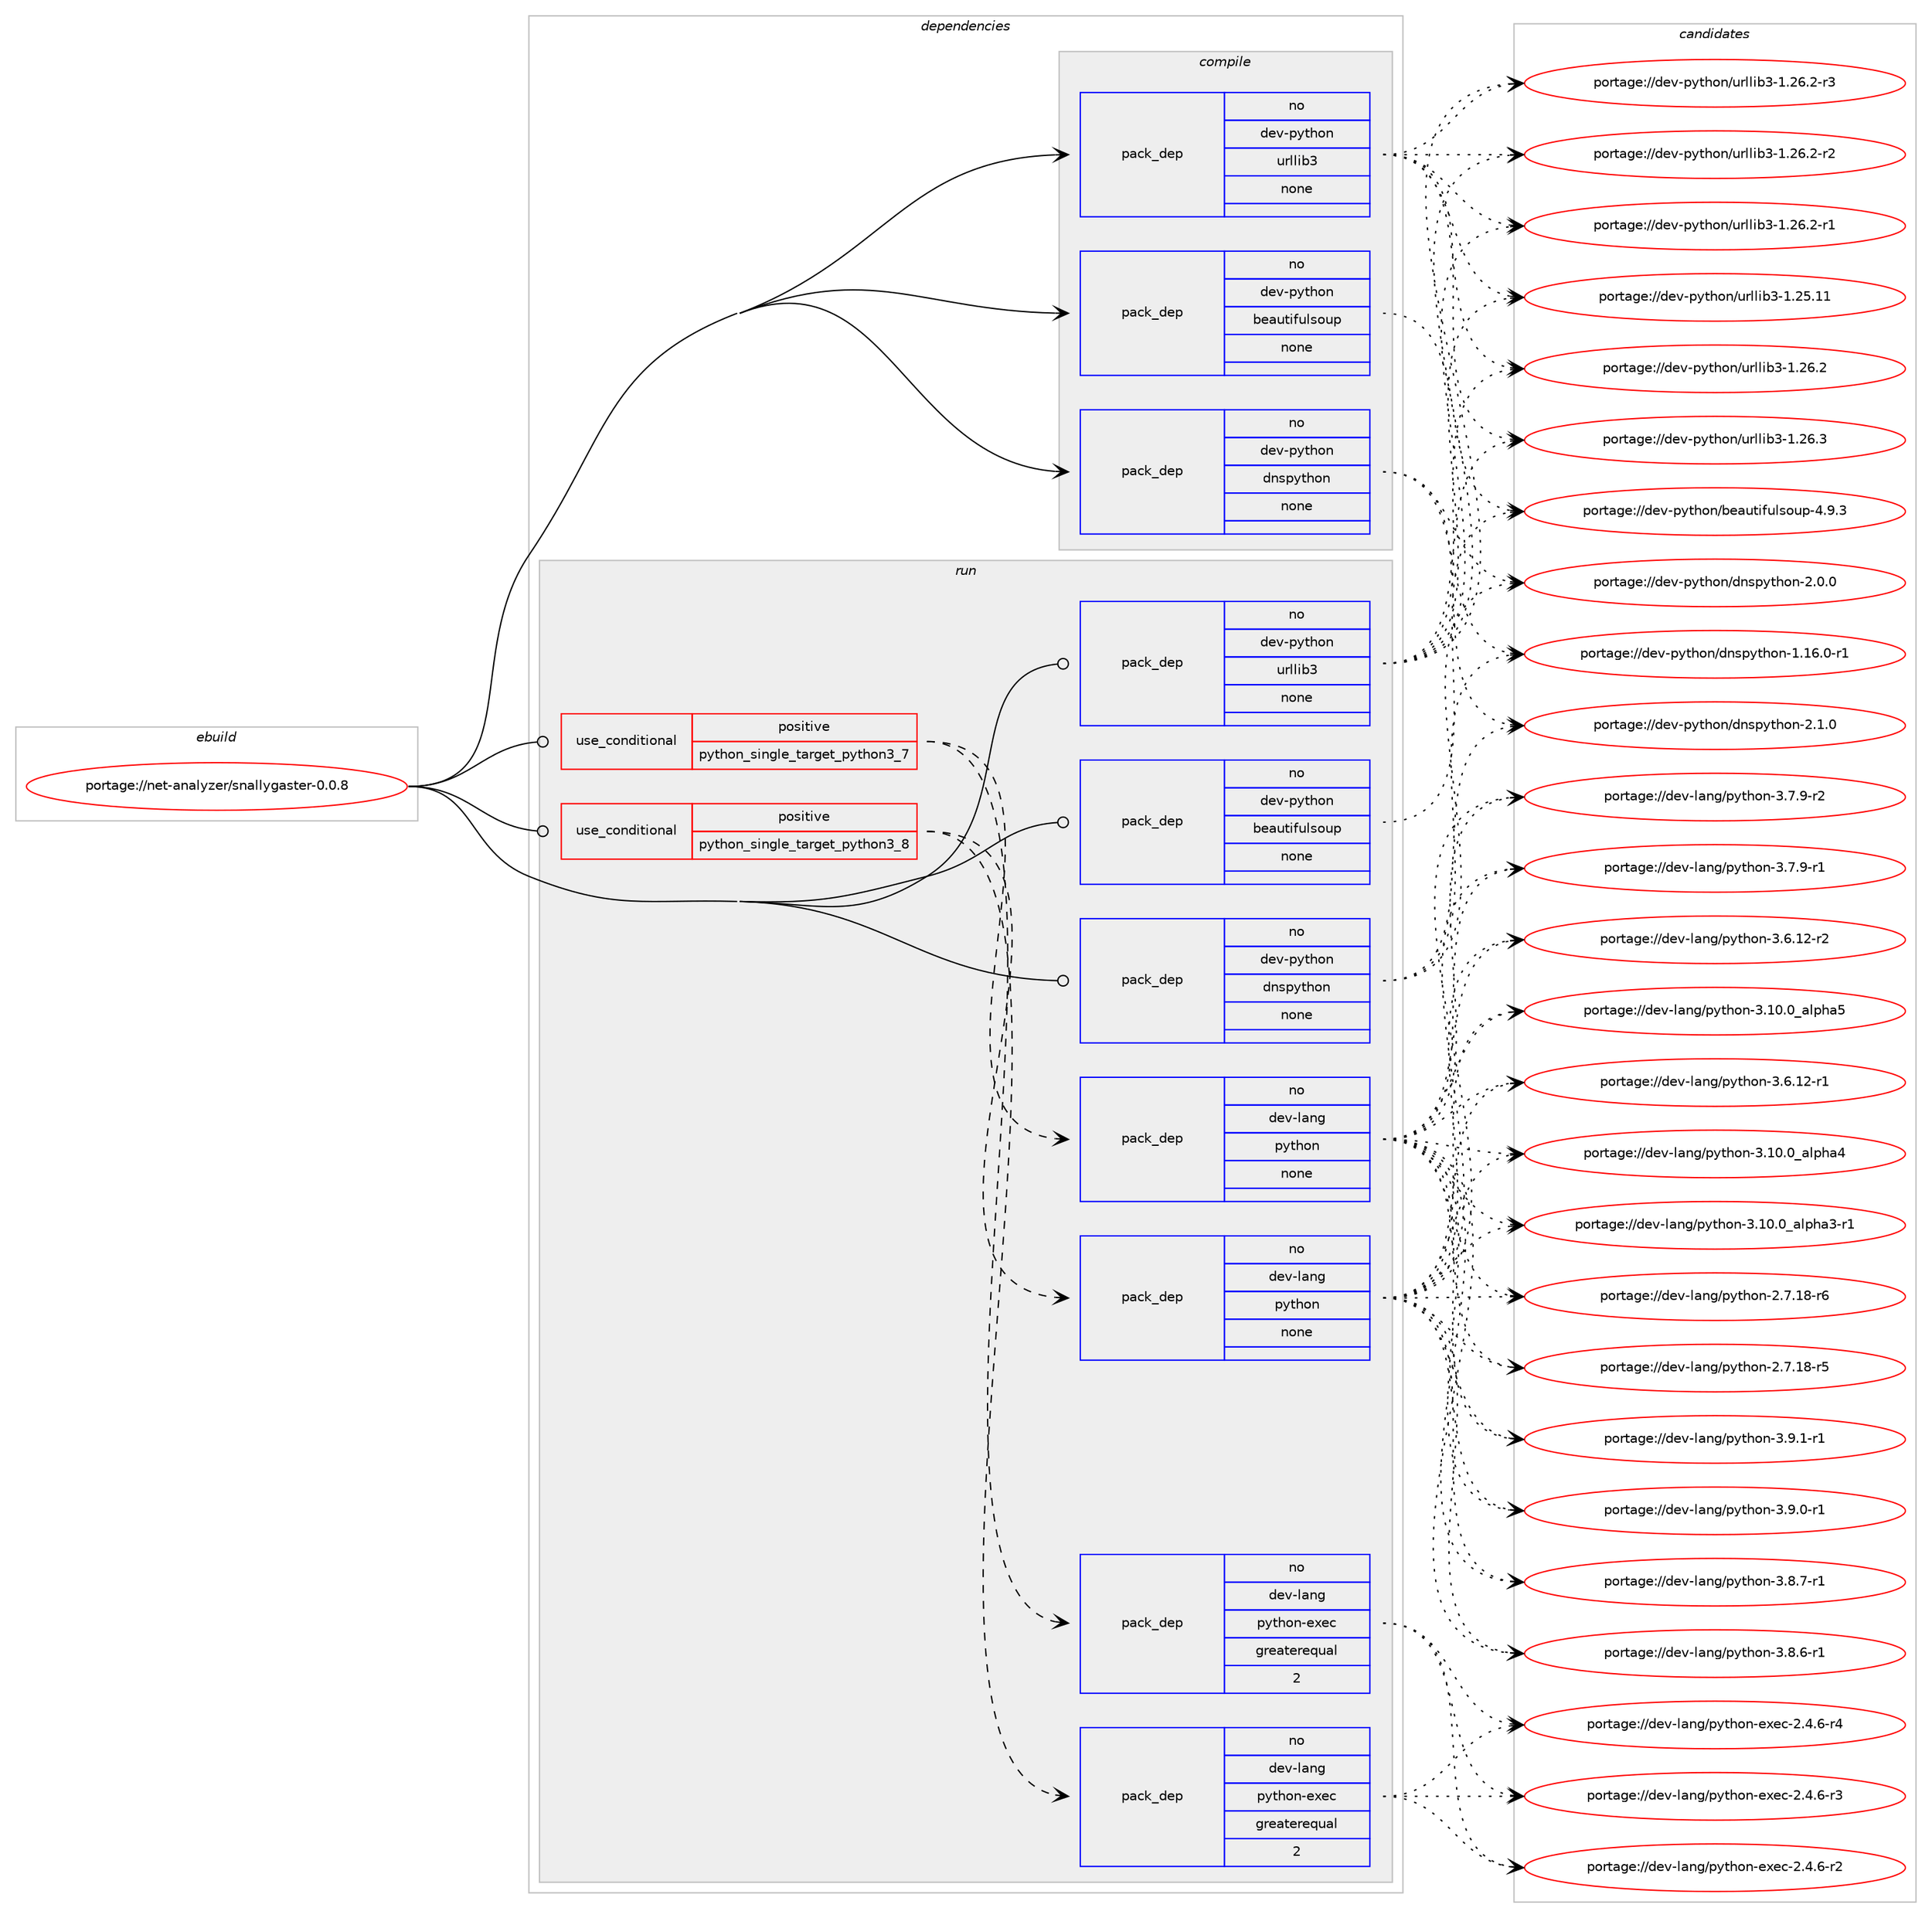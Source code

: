 digraph prolog {

# *************
# Graph options
# *************

newrank=true;
concentrate=true;
compound=true;
graph [rankdir=LR,fontname=Helvetica,fontsize=10,ranksep=1.5];#, ranksep=2.5, nodesep=0.2];
edge  [arrowhead=vee];
node  [fontname=Helvetica,fontsize=10];

# **********
# The ebuild
# **********

subgraph cluster_leftcol {
color=gray;
rank=same;
label=<<i>ebuild</i>>;
id [label="portage://net-analyzer/snallygaster-0.0.8", color=red, width=4, href="../net-analyzer/snallygaster-0.0.8.svg"];
}

# ****************
# The dependencies
# ****************

subgraph cluster_midcol {
color=gray;
label=<<i>dependencies</i>>;
subgraph cluster_compile {
fillcolor="#eeeeee";
style=filled;
label=<<i>compile</i>>;
subgraph pack21500 {
dependency31484 [label=<<TABLE BORDER="0" CELLBORDER="1" CELLSPACING="0" CELLPADDING="4" WIDTH="220"><TR><TD ROWSPAN="6" CELLPADDING="30">pack_dep</TD></TR><TR><TD WIDTH="110">no</TD></TR><TR><TD>dev-python</TD></TR><TR><TD>beautifulsoup</TD></TR><TR><TD>none</TD></TR><TR><TD></TD></TR></TABLE>>, shape=none, color=blue];
}
id:e -> dependency31484:w [weight=20,style="solid",arrowhead="vee"];
subgraph pack21501 {
dependency31485 [label=<<TABLE BORDER="0" CELLBORDER="1" CELLSPACING="0" CELLPADDING="4" WIDTH="220"><TR><TD ROWSPAN="6" CELLPADDING="30">pack_dep</TD></TR><TR><TD WIDTH="110">no</TD></TR><TR><TD>dev-python</TD></TR><TR><TD>dnspython</TD></TR><TR><TD>none</TD></TR><TR><TD></TD></TR></TABLE>>, shape=none, color=blue];
}
id:e -> dependency31485:w [weight=20,style="solid",arrowhead="vee"];
subgraph pack21502 {
dependency31486 [label=<<TABLE BORDER="0" CELLBORDER="1" CELLSPACING="0" CELLPADDING="4" WIDTH="220"><TR><TD ROWSPAN="6" CELLPADDING="30">pack_dep</TD></TR><TR><TD WIDTH="110">no</TD></TR><TR><TD>dev-python</TD></TR><TR><TD>urllib3</TD></TR><TR><TD>none</TD></TR><TR><TD></TD></TR></TABLE>>, shape=none, color=blue];
}
id:e -> dependency31486:w [weight=20,style="solid",arrowhead="vee"];
}
subgraph cluster_compileandrun {
fillcolor="#eeeeee";
style=filled;
label=<<i>compile and run</i>>;
}
subgraph cluster_run {
fillcolor="#eeeeee";
style=filled;
label=<<i>run</i>>;
subgraph cond9713 {
dependency31487 [label=<<TABLE BORDER="0" CELLBORDER="1" CELLSPACING="0" CELLPADDING="4"><TR><TD ROWSPAN="3" CELLPADDING="10">use_conditional</TD></TR><TR><TD>positive</TD></TR><TR><TD>python_single_target_python3_7</TD></TR></TABLE>>, shape=none, color=red];
subgraph pack21503 {
dependency31488 [label=<<TABLE BORDER="0" CELLBORDER="1" CELLSPACING="0" CELLPADDING="4" WIDTH="220"><TR><TD ROWSPAN="6" CELLPADDING="30">pack_dep</TD></TR><TR><TD WIDTH="110">no</TD></TR><TR><TD>dev-lang</TD></TR><TR><TD>python</TD></TR><TR><TD>none</TD></TR><TR><TD></TD></TR></TABLE>>, shape=none, color=blue];
}
dependency31487:e -> dependency31488:w [weight=20,style="dashed",arrowhead="vee"];
subgraph pack21504 {
dependency31489 [label=<<TABLE BORDER="0" CELLBORDER="1" CELLSPACING="0" CELLPADDING="4" WIDTH="220"><TR><TD ROWSPAN="6" CELLPADDING="30">pack_dep</TD></TR><TR><TD WIDTH="110">no</TD></TR><TR><TD>dev-lang</TD></TR><TR><TD>python-exec</TD></TR><TR><TD>greaterequal</TD></TR><TR><TD>2</TD></TR></TABLE>>, shape=none, color=blue];
}
dependency31487:e -> dependency31489:w [weight=20,style="dashed",arrowhead="vee"];
}
id:e -> dependency31487:w [weight=20,style="solid",arrowhead="odot"];
subgraph cond9714 {
dependency31490 [label=<<TABLE BORDER="0" CELLBORDER="1" CELLSPACING="0" CELLPADDING="4"><TR><TD ROWSPAN="3" CELLPADDING="10">use_conditional</TD></TR><TR><TD>positive</TD></TR><TR><TD>python_single_target_python3_8</TD></TR></TABLE>>, shape=none, color=red];
subgraph pack21505 {
dependency31491 [label=<<TABLE BORDER="0" CELLBORDER="1" CELLSPACING="0" CELLPADDING="4" WIDTH="220"><TR><TD ROWSPAN="6" CELLPADDING="30">pack_dep</TD></TR><TR><TD WIDTH="110">no</TD></TR><TR><TD>dev-lang</TD></TR><TR><TD>python</TD></TR><TR><TD>none</TD></TR><TR><TD></TD></TR></TABLE>>, shape=none, color=blue];
}
dependency31490:e -> dependency31491:w [weight=20,style="dashed",arrowhead="vee"];
subgraph pack21506 {
dependency31492 [label=<<TABLE BORDER="0" CELLBORDER="1" CELLSPACING="0" CELLPADDING="4" WIDTH="220"><TR><TD ROWSPAN="6" CELLPADDING="30">pack_dep</TD></TR><TR><TD WIDTH="110">no</TD></TR><TR><TD>dev-lang</TD></TR><TR><TD>python-exec</TD></TR><TR><TD>greaterequal</TD></TR><TR><TD>2</TD></TR></TABLE>>, shape=none, color=blue];
}
dependency31490:e -> dependency31492:w [weight=20,style="dashed",arrowhead="vee"];
}
id:e -> dependency31490:w [weight=20,style="solid",arrowhead="odot"];
subgraph pack21507 {
dependency31493 [label=<<TABLE BORDER="0" CELLBORDER="1" CELLSPACING="0" CELLPADDING="4" WIDTH="220"><TR><TD ROWSPAN="6" CELLPADDING="30">pack_dep</TD></TR><TR><TD WIDTH="110">no</TD></TR><TR><TD>dev-python</TD></TR><TR><TD>beautifulsoup</TD></TR><TR><TD>none</TD></TR><TR><TD></TD></TR></TABLE>>, shape=none, color=blue];
}
id:e -> dependency31493:w [weight=20,style="solid",arrowhead="odot"];
subgraph pack21508 {
dependency31494 [label=<<TABLE BORDER="0" CELLBORDER="1" CELLSPACING="0" CELLPADDING="4" WIDTH="220"><TR><TD ROWSPAN="6" CELLPADDING="30">pack_dep</TD></TR><TR><TD WIDTH="110">no</TD></TR><TR><TD>dev-python</TD></TR><TR><TD>dnspython</TD></TR><TR><TD>none</TD></TR><TR><TD></TD></TR></TABLE>>, shape=none, color=blue];
}
id:e -> dependency31494:w [weight=20,style="solid",arrowhead="odot"];
subgraph pack21509 {
dependency31495 [label=<<TABLE BORDER="0" CELLBORDER="1" CELLSPACING="0" CELLPADDING="4" WIDTH="220"><TR><TD ROWSPAN="6" CELLPADDING="30">pack_dep</TD></TR><TR><TD WIDTH="110">no</TD></TR><TR><TD>dev-python</TD></TR><TR><TD>urllib3</TD></TR><TR><TD>none</TD></TR><TR><TD></TD></TR></TABLE>>, shape=none, color=blue];
}
id:e -> dependency31495:w [weight=20,style="solid",arrowhead="odot"];
}
}

# **************
# The candidates
# **************

subgraph cluster_choices {
rank=same;
color=gray;
label=<<i>candidates</i>>;

subgraph choice21500 {
color=black;
nodesep=1;
choice10010111845112121116104111110479810197117116105102117108115111117112455246574651 [label="portage://dev-python/beautifulsoup-4.9.3", color=red, width=4,href="../dev-python/beautifulsoup-4.9.3.svg"];
dependency31484:e -> choice10010111845112121116104111110479810197117116105102117108115111117112455246574651:w [style=dotted,weight="100"];
}
subgraph choice21501 {
color=black;
nodesep=1;
choice1001011184511212111610411111047100110115112121116104111110455046494648 [label="portage://dev-python/dnspython-2.1.0", color=red, width=4,href="../dev-python/dnspython-2.1.0.svg"];
choice1001011184511212111610411111047100110115112121116104111110455046484648 [label="portage://dev-python/dnspython-2.0.0", color=red, width=4,href="../dev-python/dnspython-2.0.0.svg"];
choice1001011184511212111610411111047100110115112121116104111110454946495446484511449 [label="portage://dev-python/dnspython-1.16.0-r1", color=red, width=4,href="../dev-python/dnspython-1.16.0-r1.svg"];
dependency31485:e -> choice1001011184511212111610411111047100110115112121116104111110455046494648:w [style=dotted,weight="100"];
dependency31485:e -> choice1001011184511212111610411111047100110115112121116104111110455046484648:w [style=dotted,weight="100"];
dependency31485:e -> choice1001011184511212111610411111047100110115112121116104111110454946495446484511449:w [style=dotted,weight="100"];
}
subgraph choice21502 {
color=black;
nodesep=1;
choice1001011184511212111610411111047117114108108105985145494650544651 [label="portage://dev-python/urllib3-1.26.3", color=red, width=4,href="../dev-python/urllib3-1.26.3.svg"];
choice10010111845112121116104111110471171141081081059851454946505446504511451 [label="portage://dev-python/urllib3-1.26.2-r3", color=red, width=4,href="../dev-python/urllib3-1.26.2-r3.svg"];
choice10010111845112121116104111110471171141081081059851454946505446504511450 [label="portage://dev-python/urllib3-1.26.2-r2", color=red, width=4,href="../dev-python/urllib3-1.26.2-r2.svg"];
choice10010111845112121116104111110471171141081081059851454946505446504511449 [label="portage://dev-python/urllib3-1.26.2-r1", color=red, width=4,href="../dev-python/urllib3-1.26.2-r1.svg"];
choice1001011184511212111610411111047117114108108105985145494650544650 [label="portage://dev-python/urllib3-1.26.2", color=red, width=4,href="../dev-python/urllib3-1.26.2.svg"];
choice100101118451121211161041111104711711410810810598514549465053464949 [label="portage://dev-python/urllib3-1.25.11", color=red, width=4,href="../dev-python/urllib3-1.25.11.svg"];
dependency31486:e -> choice1001011184511212111610411111047117114108108105985145494650544651:w [style=dotted,weight="100"];
dependency31486:e -> choice10010111845112121116104111110471171141081081059851454946505446504511451:w [style=dotted,weight="100"];
dependency31486:e -> choice10010111845112121116104111110471171141081081059851454946505446504511450:w [style=dotted,weight="100"];
dependency31486:e -> choice10010111845112121116104111110471171141081081059851454946505446504511449:w [style=dotted,weight="100"];
dependency31486:e -> choice1001011184511212111610411111047117114108108105985145494650544650:w [style=dotted,weight="100"];
dependency31486:e -> choice100101118451121211161041111104711711410810810598514549465053464949:w [style=dotted,weight="100"];
}
subgraph choice21503 {
color=black;
nodesep=1;
choice1001011184510897110103471121211161041111104551465746494511449 [label="portage://dev-lang/python-3.9.1-r1", color=red, width=4,href="../dev-lang/python-3.9.1-r1.svg"];
choice1001011184510897110103471121211161041111104551465746484511449 [label="portage://dev-lang/python-3.9.0-r1", color=red, width=4,href="../dev-lang/python-3.9.0-r1.svg"];
choice1001011184510897110103471121211161041111104551465646554511449 [label="portage://dev-lang/python-3.8.7-r1", color=red, width=4,href="../dev-lang/python-3.8.7-r1.svg"];
choice1001011184510897110103471121211161041111104551465646544511449 [label="portage://dev-lang/python-3.8.6-r1", color=red, width=4,href="../dev-lang/python-3.8.6-r1.svg"];
choice1001011184510897110103471121211161041111104551465546574511450 [label="portage://dev-lang/python-3.7.9-r2", color=red, width=4,href="../dev-lang/python-3.7.9-r2.svg"];
choice1001011184510897110103471121211161041111104551465546574511449 [label="portage://dev-lang/python-3.7.9-r1", color=red, width=4,href="../dev-lang/python-3.7.9-r1.svg"];
choice100101118451089711010347112121116104111110455146544649504511450 [label="portage://dev-lang/python-3.6.12-r2", color=red, width=4,href="../dev-lang/python-3.6.12-r2.svg"];
choice100101118451089711010347112121116104111110455146544649504511449 [label="portage://dev-lang/python-3.6.12-r1", color=red, width=4,href="../dev-lang/python-3.6.12-r1.svg"];
choice1001011184510897110103471121211161041111104551464948464895971081121049753 [label="portage://dev-lang/python-3.10.0_alpha5", color=red, width=4,href="../dev-lang/python-3.10.0_alpha5.svg"];
choice1001011184510897110103471121211161041111104551464948464895971081121049752 [label="portage://dev-lang/python-3.10.0_alpha4", color=red, width=4,href="../dev-lang/python-3.10.0_alpha4.svg"];
choice10010111845108971101034711212111610411111045514649484648959710811210497514511449 [label="portage://dev-lang/python-3.10.0_alpha3-r1", color=red, width=4,href="../dev-lang/python-3.10.0_alpha3-r1.svg"];
choice100101118451089711010347112121116104111110455046554649564511454 [label="portage://dev-lang/python-2.7.18-r6", color=red, width=4,href="../dev-lang/python-2.7.18-r6.svg"];
choice100101118451089711010347112121116104111110455046554649564511453 [label="portage://dev-lang/python-2.7.18-r5", color=red, width=4,href="../dev-lang/python-2.7.18-r5.svg"];
dependency31488:e -> choice1001011184510897110103471121211161041111104551465746494511449:w [style=dotted,weight="100"];
dependency31488:e -> choice1001011184510897110103471121211161041111104551465746484511449:w [style=dotted,weight="100"];
dependency31488:e -> choice1001011184510897110103471121211161041111104551465646554511449:w [style=dotted,weight="100"];
dependency31488:e -> choice1001011184510897110103471121211161041111104551465646544511449:w [style=dotted,weight="100"];
dependency31488:e -> choice1001011184510897110103471121211161041111104551465546574511450:w [style=dotted,weight="100"];
dependency31488:e -> choice1001011184510897110103471121211161041111104551465546574511449:w [style=dotted,weight="100"];
dependency31488:e -> choice100101118451089711010347112121116104111110455146544649504511450:w [style=dotted,weight="100"];
dependency31488:e -> choice100101118451089711010347112121116104111110455146544649504511449:w [style=dotted,weight="100"];
dependency31488:e -> choice1001011184510897110103471121211161041111104551464948464895971081121049753:w [style=dotted,weight="100"];
dependency31488:e -> choice1001011184510897110103471121211161041111104551464948464895971081121049752:w [style=dotted,weight="100"];
dependency31488:e -> choice10010111845108971101034711212111610411111045514649484648959710811210497514511449:w [style=dotted,weight="100"];
dependency31488:e -> choice100101118451089711010347112121116104111110455046554649564511454:w [style=dotted,weight="100"];
dependency31488:e -> choice100101118451089711010347112121116104111110455046554649564511453:w [style=dotted,weight="100"];
}
subgraph choice21504 {
color=black;
nodesep=1;
choice10010111845108971101034711212111610411111045101120101994550465246544511452 [label="portage://dev-lang/python-exec-2.4.6-r4", color=red, width=4,href="../dev-lang/python-exec-2.4.6-r4.svg"];
choice10010111845108971101034711212111610411111045101120101994550465246544511451 [label="portage://dev-lang/python-exec-2.4.6-r3", color=red, width=4,href="../dev-lang/python-exec-2.4.6-r3.svg"];
choice10010111845108971101034711212111610411111045101120101994550465246544511450 [label="portage://dev-lang/python-exec-2.4.6-r2", color=red, width=4,href="../dev-lang/python-exec-2.4.6-r2.svg"];
dependency31489:e -> choice10010111845108971101034711212111610411111045101120101994550465246544511452:w [style=dotted,weight="100"];
dependency31489:e -> choice10010111845108971101034711212111610411111045101120101994550465246544511451:w [style=dotted,weight="100"];
dependency31489:e -> choice10010111845108971101034711212111610411111045101120101994550465246544511450:w [style=dotted,weight="100"];
}
subgraph choice21505 {
color=black;
nodesep=1;
choice1001011184510897110103471121211161041111104551465746494511449 [label="portage://dev-lang/python-3.9.1-r1", color=red, width=4,href="../dev-lang/python-3.9.1-r1.svg"];
choice1001011184510897110103471121211161041111104551465746484511449 [label="portage://dev-lang/python-3.9.0-r1", color=red, width=4,href="../dev-lang/python-3.9.0-r1.svg"];
choice1001011184510897110103471121211161041111104551465646554511449 [label="portage://dev-lang/python-3.8.7-r1", color=red, width=4,href="../dev-lang/python-3.8.7-r1.svg"];
choice1001011184510897110103471121211161041111104551465646544511449 [label="portage://dev-lang/python-3.8.6-r1", color=red, width=4,href="../dev-lang/python-3.8.6-r1.svg"];
choice1001011184510897110103471121211161041111104551465546574511450 [label="portage://dev-lang/python-3.7.9-r2", color=red, width=4,href="../dev-lang/python-3.7.9-r2.svg"];
choice1001011184510897110103471121211161041111104551465546574511449 [label="portage://dev-lang/python-3.7.9-r1", color=red, width=4,href="../dev-lang/python-3.7.9-r1.svg"];
choice100101118451089711010347112121116104111110455146544649504511450 [label="portage://dev-lang/python-3.6.12-r2", color=red, width=4,href="../dev-lang/python-3.6.12-r2.svg"];
choice100101118451089711010347112121116104111110455146544649504511449 [label="portage://dev-lang/python-3.6.12-r1", color=red, width=4,href="../dev-lang/python-3.6.12-r1.svg"];
choice1001011184510897110103471121211161041111104551464948464895971081121049753 [label="portage://dev-lang/python-3.10.0_alpha5", color=red, width=4,href="../dev-lang/python-3.10.0_alpha5.svg"];
choice1001011184510897110103471121211161041111104551464948464895971081121049752 [label="portage://dev-lang/python-3.10.0_alpha4", color=red, width=4,href="../dev-lang/python-3.10.0_alpha4.svg"];
choice10010111845108971101034711212111610411111045514649484648959710811210497514511449 [label="portage://dev-lang/python-3.10.0_alpha3-r1", color=red, width=4,href="../dev-lang/python-3.10.0_alpha3-r1.svg"];
choice100101118451089711010347112121116104111110455046554649564511454 [label="portage://dev-lang/python-2.7.18-r6", color=red, width=4,href="../dev-lang/python-2.7.18-r6.svg"];
choice100101118451089711010347112121116104111110455046554649564511453 [label="portage://dev-lang/python-2.7.18-r5", color=red, width=4,href="../dev-lang/python-2.7.18-r5.svg"];
dependency31491:e -> choice1001011184510897110103471121211161041111104551465746494511449:w [style=dotted,weight="100"];
dependency31491:e -> choice1001011184510897110103471121211161041111104551465746484511449:w [style=dotted,weight="100"];
dependency31491:e -> choice1001011184510897110103471121211161041111104551465646554511449:w [style=dotted,weight="100"];
dependency31491:e -> choice1001011184510897110103471121211161041111104551465646544511449:w [style=dotted,weight="100"];
dependency31491:e -> choice1001011184510897110103471121211161041111104551465546574511450:w [style=dotted,weight="100"];
dependency31491:e -> choice1001011184510897110103471121211161041111104551465546574511449:w [style=dotted,weight="100"];
dependency31491:e -> choice100101118451089711010347112121116104111110455146544649504511450:w [style=dotted,weight="100"];
dependency31491:e -> choice100101118451089711010347112121116104111110455146544649504511449:w [style=dotted,weight="100"];
dependency31491:e -> choice1001011184510897110103471121211161041111104551464948464895971081121049753:w [style=dotted,weight="100"];
dependency31491:e -> choice1001011184510897110103471121211161041111104551464948464895971081121049752:w [style=dotted,weight="100"];
dependency31491:e -> choice10010111845108971101034711212111610411111045514649484648959710811210497514511449:w [style=dotted,weight="100"];
dependency31491:e -> choice100101118451089711010347112121116104111110455046554649564511454:w [style=dotted,weight="100"];
dependency31491:e -> choice100101118451089711010347112121116104111110455046554649564511453:w [style=dotted,weight="100"];
}
subgraph choice21506 {
color=black;
nodesep=1;
choice10010111845108971101034711212111610411111045101120101994550465246544511452 [label="portage://dev-lang/python-exec-2.4.6-r4", color=red, width=4,href="../dev-lang/python-exec-2.4.6-r4.svg"];
choice10010111845108971101034711212111610411111045101120101994550465246544511451 [label="portage://dev-lang/python-exec-2.4.6-r3", color=red, width=4,href="../dev-lang/python-exec-2.4.6-r3.svg"];
choice10010111845108971101034711212111610411111045101120101994550465246544511450 [label="portage://dev-lang/python-exec-2.4.6-r2", color=red, width=4,href="../dev-lang/python-exec-2.4.6-r2.svg"];
dependency31492:e -> choice10010111845108971101034711212111610411111045101120101994550465246544511452:w [style=dotted,weight="100"];
dependency31492:e -> choice10010111845108971101034711212111610411111045101120101994550465246544511451:w [style=dotted,weight="100"];
dependency31492:e -> choice10010111845108971101034711212111610411111045101120101994550465246544511450:w [style=dotted,weight="100"];
}
subgraph choice21507 {
color=black;
nodesep=1;
choice10010111845112121116104111110479810197117116105102117108115111117112455246574651 [label="portage://dev-python/beautifulsoup-4.9.3", color=red, width=4,href="../dev-python/beautifulsoup-4.9.3.svg"];
dependency31493:e -> choice10010111845112121116104111110479810197117116105102117108115111117112455246574651:w [style=dotted,weight="100"];
}
subgraph choice21508 {
color=black;
nodesep=1;
choice1001011184511212111610411111047100110115112121116104111110455046494648 [label="portage://dev-python/dnspython-2.1.0", color=red, width=4,href="../dev-python/dnspython-2.1.0.svg"];
choice1001011184511212111610411111047100110115112121116104111110455046484648 [label="portage://dev-python/dnspython-2.0.0", color=red, width=4,href="../dev-python/dnspython-2.0.0.svg"];
choice1001011184511212111610411111047100110115112121116104111110454946495446484511449 [label="portage://dev-python/dnspython-1.16.0-r1", color=red, width=4,href="../dev-python/dnspython-1.16.0-r1.svg"];
dependency31494:e -> choice1001011184511212111610411111047100110115112121116104111110455046494648:w [style=dotted,weight="100"];
dependency31494:e -> choice1001011184511212111610411111047100110115112121116104111110455046484648:w [style=dotted,weight="100"];
dependency31494:e -> choice1001011184511212111610411111047100110115112121116104111110454946495446484511449:w [style=dotted,weight="100"];
}
subgraph choice21509 {
color=black;
nodesep=1;
choice1001011184511212111610411111047117114108108105985145494650544651 [label="portage://dev-python/urllib3-1.26.3", color=red, width=4,href="../dev-python/urllib3-1.26.3.svg"];
choice10010111845112121116104111110471171141081081059851454946505446504511451 [label="portage://dev-python/urllib3-1.26.2-r3", color=red, width=4,href="../dev-python/urllib3-1.26.2-r3.svg"];
choice10010111845112121116104111110471171141081081059851454946505446504511450 [label="portage://dev-python/urllib3-1.26.2-r2", color=red, width=4,href="../dev-python/urllib3-1.26.2-r2.svg"];
choice10010111845112121116104111110471171141081081059851454946505446504511449 [label="portage://dev-python/urllib3-1.26.2-r1", color=red, width=4,href="../dev-python/urllib3-1.26.2-r1.svg"];
choice1001011184511212111610411111047117114108108105985145494650544650 [label="portage://dev-python/urllib3-1.26.2", color=red, width=4,href="../dev-python/urllib3-1.26.2.svg"];
choice100101118451121211161041111104711711410810810598514549465053464949 [label="portage://dev-python/urllib3-1.25.11", color=red, width=4,href="../dev-python/urllib3-1.25.11.svg"];
dependency31495:e -> choice1001011184511212111610411111047117114108108105985145494650544651:w [style=dotted,weight="100"];
dependency31495:e -> choice10010111845112121116104111110471171141081081059851454946505446504511451:w [style=dotted,weight="100"];
dependency31495:e -> choice10010111845112121116104111110471171141081081059851454946505446504511450:w [style=dotted,weight="100"];
dependency31495:e -> choice10010111845112121116104111110471171141081081059851454946505446504511449:w [style=dotted,weight="100"];
dependency31495:e -> choice1001011184511212111610411111047117114108108105985145494650544650:w [style=dotted,weight="100"];
dependency31495:e -> choice100101118451121211161041111104711711410810810598514549465053464949:w [style=dotted,weight="100"];
}
}

}
